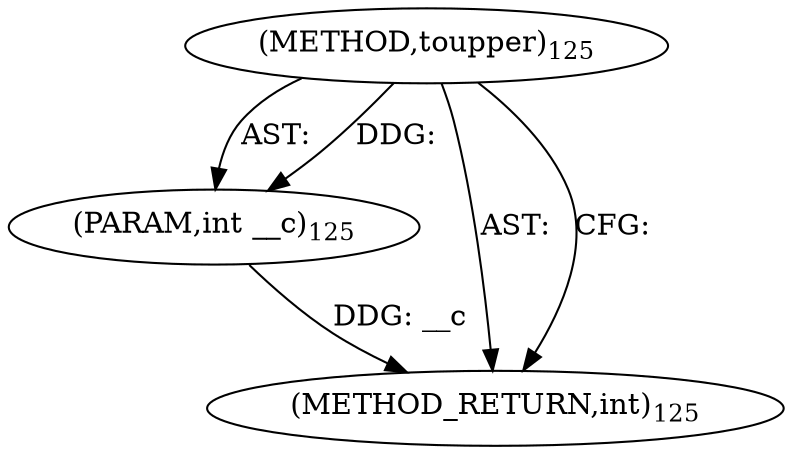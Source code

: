 digraph "toupper" {  
"2979" [label = <(METHOD,toupper)<SUB>125</SUB>> ]
"2980" [label = <(PARAM,int __c)<SUB>125</SUB>> ]
"2981" [label = <(METHOD_RETURN,int)<SUB>125</SUB>> ]
  "2979" -> "2980"  [ label = "AST: "] 
  "2979" -> "2981"  [ label = "AST: "] 
  "2979" -> "2981"  [ label = "CFG: "] 
  "2980" -> "2981"  [ label = "DDG: __c"] 
  "2979" -> "2980"  [ label = "DDG: "] 
}
